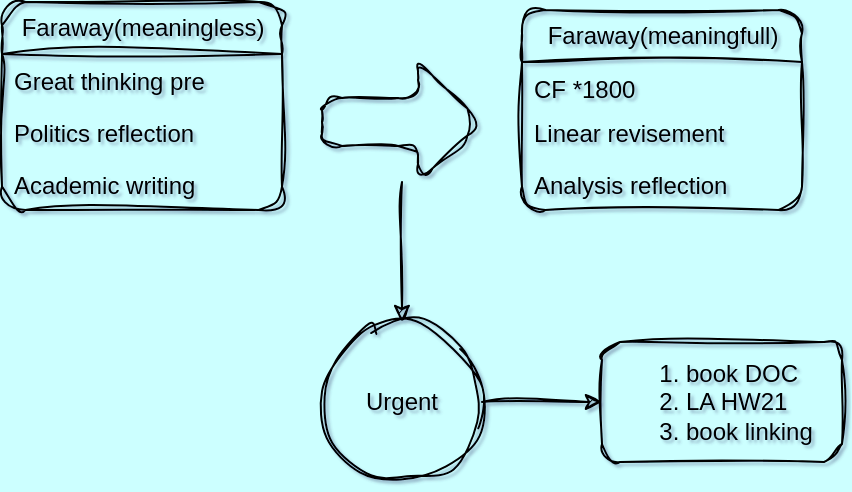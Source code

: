 <mxfile>
    <diagram id="gfaY9e4QSt-1ktXCl4Hh" name="Page-1">
        <mxGraphModel dx="1212" dy="1034" grid="0" gridSize="10" guides="1" tooltips="1" connect="1" arrows="1" fold="1" page="1" pageScale="1" pageWidth="4681" pageHeight="3300" background="#CCFFFF" math="0" shadow="1">
            <root>
                <mxCell id="0"/>
                <mxCell id="1" parent="0"/>
                <mxCell id="2" value="Faraway(meaningless)" style="swimlane;fontStyle=0;childLayout=stackLayout;horizontal=1;startSize=26;fillColor=none;horizontalStack=0;resizeParent=1;resizeParentMax=0;resizeLast=0;collapsible=1;marginBottom=0;html=1;sketch=1;curveFitting=1;jiggle=2;rounded=1;" parent="1" vertex="1">
                    <mxGeometry x="40" y="20" width="140" height="104" as="geometry"/>
                </mxCell>
                <mxCell id="3" value="Great thinking pre" style="text;strokeColor=none;fillColor=none;align=left;verticalAlign=top;spacingLeft=4;spacingRight=4;overflow=hidden;rotatable=0;points=[[0,0.5],[1,0.5]];portConstraint=eastwest;whiteSpace=wrap;html=1;sketch=1;curveFitting=1;jiggle=2;rounded=1;" parent="2" vertex="1">
                    <mxGeometry y="26" width="140" height="26" as="geometry"/>
                </mxCell>
                <mxCell id="4" value="Politics reflection" style="text;strokeColor=none;fillColor=none;align=left;verticalAlign=top;spacingLeft=4;spacingRight=4;overflow=hidden;rotatable=0;points=[[0,0.5],[1,0.5]];portConstraint=eastwest;whiteSpace=wrap;html=1;sketch=1;curveFitting=1;jiggle=2;rounded=1;" parent="2" vertex="1">
                    <mxGeometry y="52" width="140" height="26" as="geometry"/>
                </mxCell>
                <mxCell id="5" value="Academic writing" style="text;strokeColor=none;fillColor=none;align=left;verticalAlign=top;spacingLeft=4;spacingRight=4;overflow=hidden;rotatable=0;points=[[0,0.5],[1,0.5]];portConstraint=eastwest;whiteSpace=wrap;html=1;sketch=1;curveFitting=1;jiggle=2;rounded=1;" parent="2" vertex="1">
                    <mxGeometry y="78" width="140" height="26" as="geometry"/>
                </mxCell>
                <mxCell id="12" value="" style="edgeStyle=none;html=1;sketch=1;curveFitting=1;jiggle=2;" parent="1" source="6" target="11" edge="1">
                    <mxGeometry relative="1" as="geometry"/>
                </mxCell>
                <mxCell id="6" value="" style="shape=singleArrow;whiteSpace=wrap;html=1;arrowWidth=0.4;arrowSize=0.4;fillColor=none;fontStyle=0;startSize=26;sketch=1;curveFitting=1;jiggle=2;rounded=1;" parent="1" vertex="1">
                    <mxGeometry x="200" y="50" width="80" height="60" as="geometry"/>
                </mxCell>
                <mxCell id="7" value="Faraway(meaningfull)" style="swimlane;fontStyle=0;childLayout=stackLayout;horizontal=1;startSize=26;fillColor=none;horizontalStack=0;resizeParent=1;resizeParentMax=0;resizeLast=0;collapsible=1;marginBottom=0;html=1;sketch=1;curveFitting=1;jiggle=2;rounded=1;" parent="1" vertex="1">
                    <mxGeometry x="300" y="24" width="140" height="100" as="geometry"/>
                </mxCell>
                <mxCell id="8" value="CF *1800&amp;nbsp;&amp;nbsp;" style="text;strokeColor=none;fillColor=none;align=left;verticalAlign=top;spacingLeft=4;spacingRight=4;overflow=hidden;rotatable=0;points=[[0,0.5],[1,0.5]];portConstraint=eastwest;whiteSpace=wrap;html=1;sketch=1;curveFitting=1;jiggle=2;rounded=1;" parent="7" vertex="1">
                    <mxGeometry y="26" width="140" height="22" as="geometry"/>
                </mxCell>
                <mxCell id="9" value="Linear revisement" style="text;strokeColor=none;fillColor=none;align=left;verticalAlign=top;spacingLeft=4;spacingRight=4;overflow=hidden;rotatable=0;points=[[0,0.5],[1,0.5]];portConstraint=eastwest;whiteSpace=wrap;html=1;sketch=1;curveFitting=1;jiggle=2;rounded=1;" parent="7" vertex="1">
                    <mxGeometry y="48" width="140" height="26" as="geometry"/>
                </mxCell>
                <mxCell id="10" value="Analysis reflection" style="text;strokeColor=none;fillColor=none;align=left;verticalAlign=top;spacingLeft=4;spacingRight=4;overflow=hidden;rotatable=0;points=[[0,0.5],[1,0.5]];portConstraint=eastwest;whiteSpace=wrap;html=1;sketch=1;curveFitting=1;jiggle=2;rounded=1;" parent="7" vertex="1">
                    <mxGeometry y="74" width="140" height="26" as="geometry"/>
                </mxCell>
                <mxCell id="14" value="" style="edgeStyle=none;html=1;sketch=1;curveFitting=1;jiggle=2;" parent="1" source="11" target="13" edge="1">
                    <mxGeometry relative="1" as="geometry"/>
                </mxCell>
                <mxCell id="11" value="Urgent" style="ellipse;whiteSpace=wrap;html=1;fillColor=none;fontStyle=0;startSize=26;sketch=1;curveFitting=1;jiggle=2;rounded=1;" parent="1" vertex="1">
                    <mxGeometry x="200" y="180" width="80" height="80" as="geometry"/>
                </mxCell>
                <mxCell id="13" value="&lt;ol&gt;&lt;li style=&quot;text-align: justify;&quot;&gt;book DOC&lt;/li&gt;&lt;li style=&quot;text-align: justify;&quot;&gt;LA HW21&lt;/li&gt;&lt;li style=&quot;text-align: justify;&quot;&gt;book linking&lt;/li&gt;&lt;/ol&gt;" style="whiteSpace=wrap;html=1;fillColor=none;fontStyle=0;startSize=26;align=left;sketch=1;curveFitting=1;jiggle=2;rounded=1;" parent="1" vertex="1">
                    <mxGeometry x="340" y="190" width="120" height="60" as="geometry"/>
                </mxCell>
            </root>
        </mxGraphModel>
    </diagram>
</mxfile>